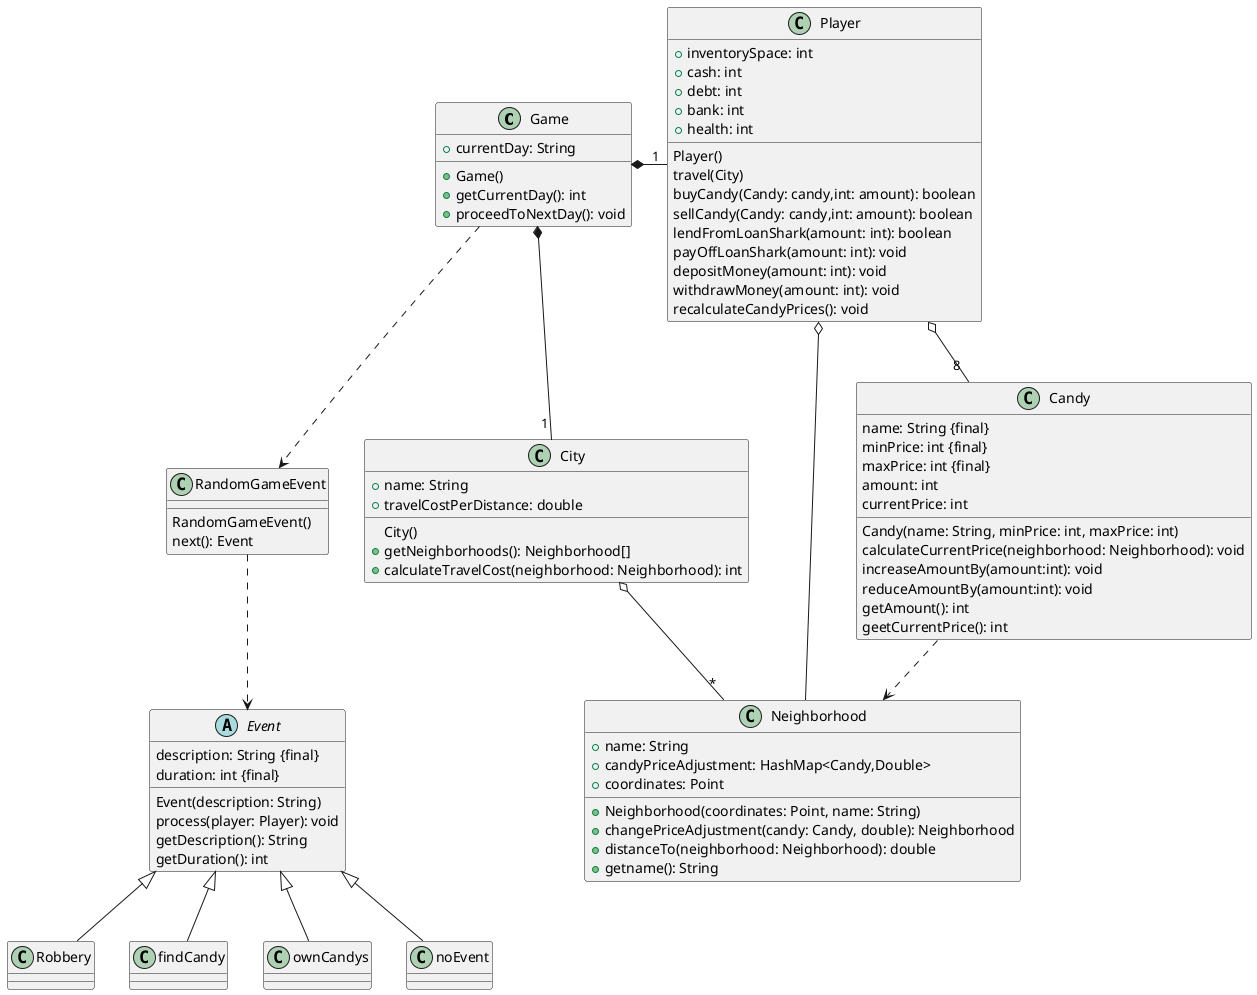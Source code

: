 @startuml
'https://plantuml.com/class-diagram

Game *-- "1 " City
Game *- "1" Player
Player o-- "8 " Candy
City o-- "*" Neighborhood
Event <|-- Robbery
Event <|-- findCandy
Event <|-- ownCandys
Event <|-- noEvent
Player o- Neighborhood
Candy ..> Neighborhood

Game ..> RandomGameEvent
RandomGameEvent ..> Event


class Player    {
+inventorySpace: int
+cash: int
+debt: int
+bank: int
+health: int

Player()
travel(City)
buyCandy(Candy: candy,int: amount): boolean
sellCandy(Candy: candy,int: amount): boolean
lendFromLoanShark(amount: int): boolean
payOffLoanShark(amount: int): void
depositMoney(amount: int): void
withdrawMoney(amount: int): void
recalculateCandyPrices(): void
}

class Candy     {
name: String {final}
minPrice: int {final}
maxPrice: int {final}
amount: int
currentPrice: int

Candy(name: String, minPrice: int, maxPrice: int)
calculateCurrentPrice(neighborhood: Neighborhood): void
increaseAmountBy(amount:int): void
reduceAmountBy(amount:int): void
getAmount(): int
geetCurrentPrice(): int
}

class City  {
    +name: String
    +travelCostPerDistance: double
    City()
    +getNeighborhoods(): Neighborhood[]
    +calculateTravelCost(neighborhood: Neighborhood): int
}

class Game      {
    +currentDay: String
    +Game()
    +getCurrentDay(): int
    +proceedToNextDay(): void
}

class Neighborhood  {
    +name: String
    +candyPriceAdjustment: HashMap<Candy,Double>
    +coordinates: Point
    +Neighborhood(coordinates: Point, name: String)
    +changePriceAdjustment(candy: Candy, double): Neighborhood
    +distanceTo(neighborhood: Neighborhood): double
    +getname(): String
}

abstract class Event    {
description: String {final}
duration: int {final}
Event(description: String)
process(player: Player): void
getDescription(): String
getDuration(): int
}

class Robbery   {

}

class findCandy {

}

class ownCandys {

}

class noEvent   {

}

class RandomGameEvent   {
RandomGameEvent()
next(): Event
}

@enduml
